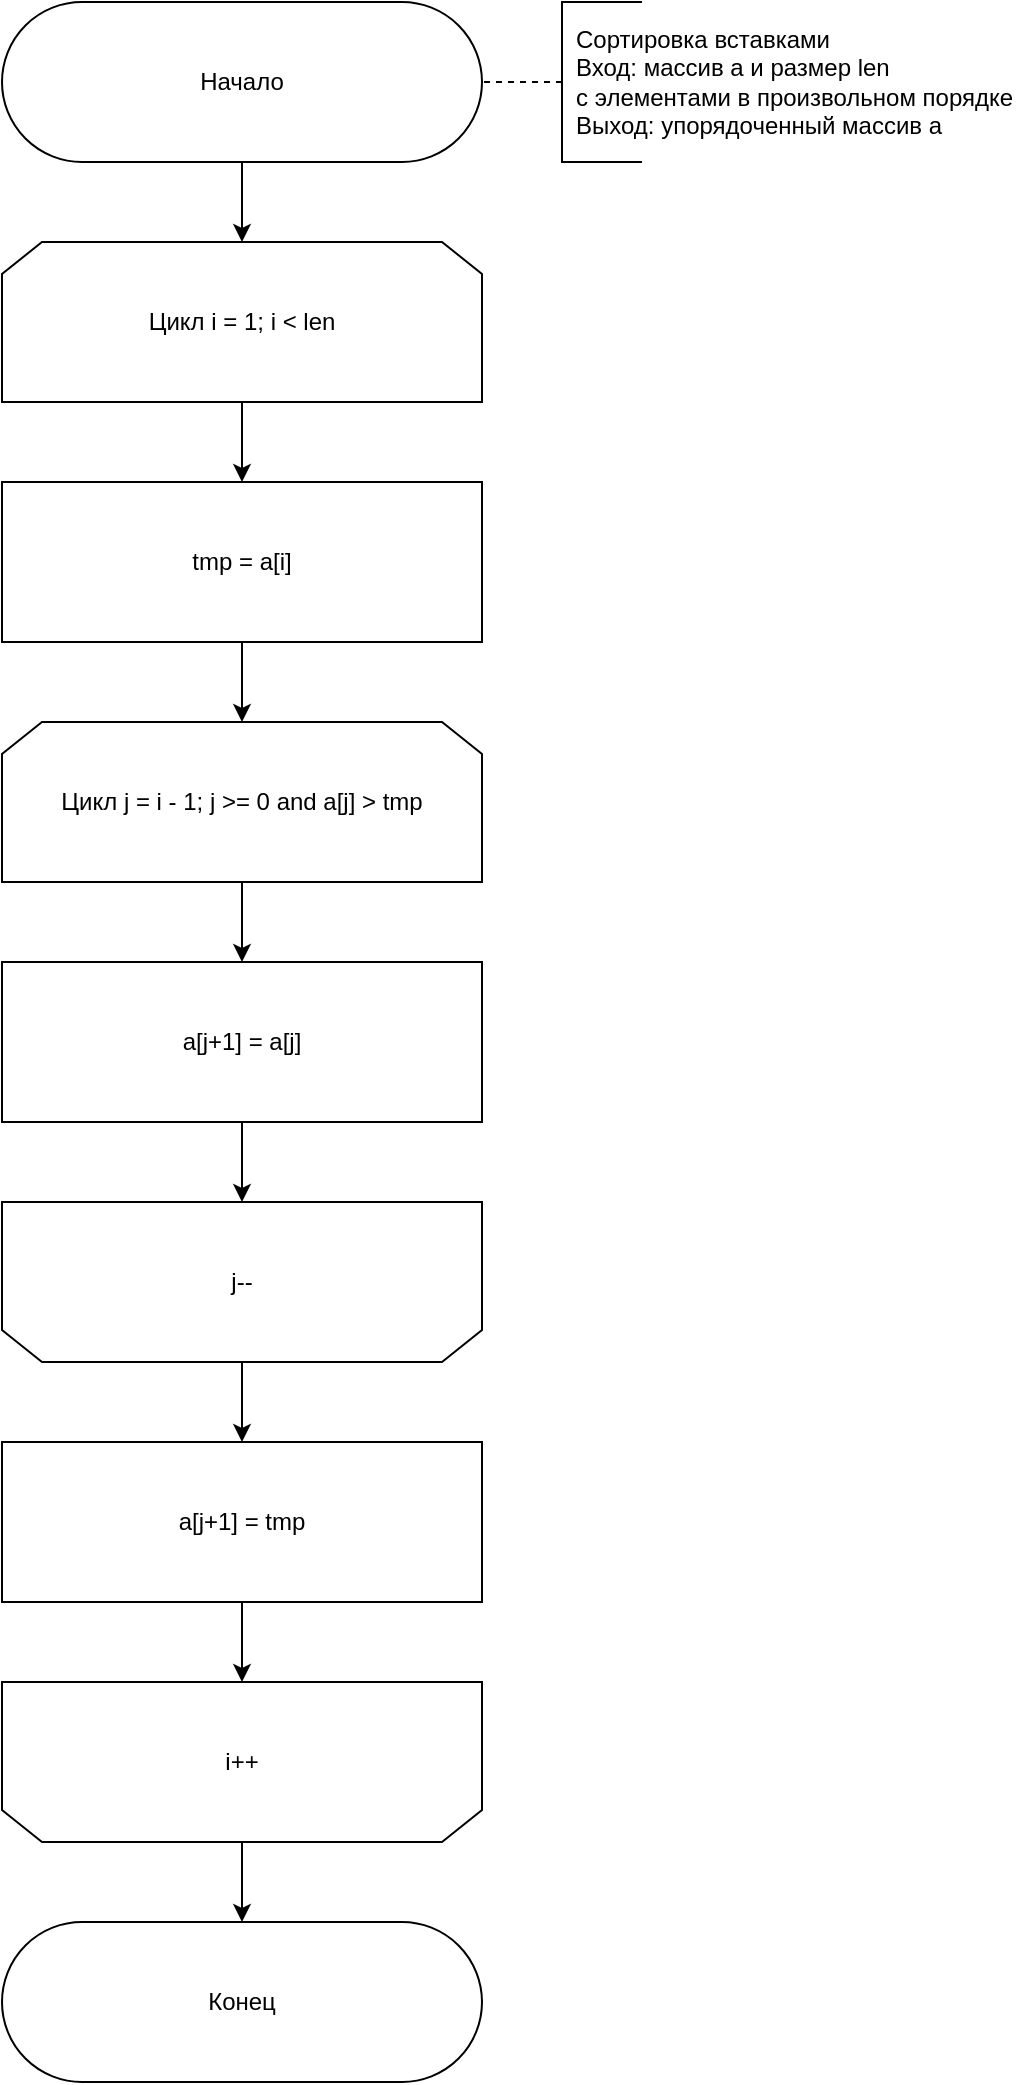 <mxfile version="20.4.0"><diagram id="B0pIDfBBD8ubij0d-hfm" name="Страница 1"><mxGraphModel dx="2511" dy="1431" grid="1" gridSize="10" guides="1" tooltips="1" connect="1" arrows="1" fold="1" page="1" pageScale="1" pageWidth="827" pageHeight="1169" math="0" shadow="0"><root><mxCell id="0"/><mxCell id="1" parent="0"/><mxCell id="uMxq-mfwL2Jxajh8GeN0-24" style="edgeStyle=orthogonalEdgeStyle;rounded=0;orthogonalLoop=1;jettySize=auto;html=1;entryX=0.5;entryY=0;entryDx=0;entryDy=0;" edge="1" parent="1" source="uMxq-mfwL2Jxajh8GeN0-2" target="uMxq-mfwL2Jxajh8GeN0-7"><mxGeometry relative="1" as="geometry"/></mxCell><mxCell id="uMxq-mfwL2Jxajh8GeN0-2" value="Начало" style="rounded=1;whiteSpace=wrap;html=1;shadow=0;arcSize=50;" vertex="1" parent="1"><mxGeometry x="120" y="40" width="240" height="80" as="geometry"/></mxCell><mxCell id="uMxq-mfwL2Jxajh8GeN0-25" style="edgeStyle=orthogonalEdgeStyle;rounded=0;orthogonalLoop=1;jettySize=auto;html=1;entryX=0.5;entryY=0;entryDx=0;entryDy=0;" edge="1" parent="1" source="uMxq-mfwL2Jxajh8GeN0-7" target="uMxq-mfwL2Jxajh8GeN0-16"><mxGeometry relative="1" as="geometry"/></mxCell><mxCell id="uMxq-mfwL2Jxajh8GeN0-7" value="Цикл i = 1; i &amp;lt; len" style="shape=loopLimit;whiteSpace=wrap;html=1;rounded=0;shadow=0;rotation=0;" vertex="1" parent="1"><mxGeometry x="120" y="160" width="240" height="80" as="geometry"/></mxCell><mxCell id="uMxq-mfwL2Jxajh8GeN0-32" style="orthogonalLoop=1;jettySize=auto;html=1;exitX=0;exitY=0.5;exitDx=0;exitDy=0;exitPerimeter=0;entryX=1;entryY=0.5;entryDx=0;entryDy=0;strokeColor=default;rounded=0;dashed=1;endArrow=none;endFill=0;" edge="1" parent="1" source="uMxq-mfwL2Jxajh8GeN0-15" target="uMxq-mfwL2Jxajh8GeN0-2"><mxGeometry relative="1" as="geometry"/></mxCell><mxCell id="uMxq-mfwL2Jxajh8GeN0-15" value="Сортировка вставками&lt;br&gt;Вход: массив a и размер len&amp;nbsp;&lt;br&gt;с элементами в произвольном порядке&lt;br&gt;Выход: упорядоченный массив a" style="strokeWidth=1;html=1;shape=mxgraph.flowchart.annotation_1;align=left;pointerEvents=1;rounded=0;shadow=0;spacingLeft=5;" vertex="1" parent="1"><mxGeometry x="400" y="40" width="40" height="80" as="geometry"/></mxCell><mxCell id="uMxq-mfwL2Jxajh8GeN0-26" style="edgeStyle=orthogonalEdgeStyle;rounded=0;orthogonalLoop=1;jettySize=auto;html=1;" edge="1" parent="1" source="uMxq-mfwL2Jxajh8GeN0-16" target="uMxq-mfwL2Jxajh8GeN0-17"><mxGeometry relative="1" as="geometry"/></mxCell><mxCell id="uMxq-mfwL2Jxajh8GeN0-16" value="tmp = a[i]" style="rounded=0;whiteSpace=wrap;html=1;shadow=0;" vertex="1" parent="1"><mxGeometry x="120" y="280" width="240" height="80" as="geometry"/></mxCell><mxCell id="uMxq-mfwL2Jxajh8GeN0-27" style="edgeStyle=orthogonalEdgeStyle;rounded=0;orthogonalLoop=1;jettySize=auto;html=1;entryX=0.5;entryY=0;entryDx=0;entryDy=0;" edge="1" parent="1" source="uMxq-mfwL2Jxajh8GeN0-17" target="uMxq-mfwL2Jxajh8GeN0-20"><mxGeometry relative="1" as="geometry"/></mxCell><mxCell id="uMxq-mfwL2Jxajh8GeN0-17" value="Цикл j = i - 1; j &amp;gt;= 0 and a[j] &amp;gt; tmp" style="shape=loopLimit;whiteSpace=wrap;html=1;rounded=0;shadow=0;rotation=0;" vertex="1" parent="1"><mxGeometry x="120" y="400" width="240" height="80" as="geometry"/></mxCell><mxCell id="uMxq-mfwL2Jxajh8GeN0-29" style="edgeStyle=orthogonalEdgeStyle;rounded=0;orthogonalLoop=1;jettySize=auto;html=1;entryX=0.5;entryY=0;entryDx=0;entryDy=0;" edge="1" parent="1" source="uMxq-mfwL2Jxajh8GeN0-18" target="uMxq-mfwL2Jxajh8GeN0-21"><mxGeometry relative="1" as="geometry"/></mxCell><mxCell id="uMxq-mfwL2Jxajh8GeN0-18" value="j--" style="shape=loopLimit;whiteSpace=wrap;rounded=0;shadow=0;rotation=0;perimeter=rectanglePerimeter;html=1;horizontal=1;verticalAlign=middle;direction=west;" vertex="1" parent="1"><mxGeometry x="120" y="640" width="240" height="80" as="geometry"/></mxCell><mxCell id="uMxq-mfwL2Jxajh8GeN0-31" style="edgeStyle=orthogonalEdgeStyle;rounded=0;orthogonalLoop=1;jettySize=auto;html=1;entryX=0.5;entryY=0;entryDx=0;entryDy=0;" edge="1" parent="1" source="uMxq-mfwL2Jxajh8GeN0-19" target="uMxq-mfwL2Jxajh8GeN0-23"><mxGeometry relative="1" as="geometry"/></mxCell><mxCell id="uMxq-mfwL2Jxajh8GeN0-19" value="i++" style="shape=loopLimit;whiteSpace=wrap;rounded=0;shadow=0;rotation=0;perimeter=rectanglePerimeter;html=1;horizontal=1;verticalAlign=middle;direction=west;" vertex="1" parent="1"><mxGeometry x="120" y="880" width="240" height="80" as="geometry"/></mxCell><mxCell id="uMxq-mfwL2Jxajh8GeN0-28" style="edgeStyle=orthogonalEdgeStyle;rounded=0;orthogonalLoop=1;jettySize=auto;html=1;" edge="1" parent="1" source="uMxq-mfwL2Jxajh8GeN0-20" target="uMxq-mfwL2Jxajh8GeN0-18"><mxGeometry relative="1" as="geometry"/></mxCell><mxCell id="uMxq-mfwL2Jxajh8GeN0-20" value="a[j+1] = a[j]" style="rounded=0;whiteSpace=wrap;html=1;shadow=0;strokeWidth=1;" vertex="1" parent="1"><mxGeometry x="120" y="520" width="240" height="80" as="geometry"/></mxCell><mxCell id="uMxq-mfwL2Jxajh8GeN0-30" style="edgeStyle=orthogonalEdgeStyle;rounded=0;orthogonalLoop=1;jettySize=auto;html=1;entryX=0.5;entryY=1;entryDx=0;entryDy=0;" edge="1" parent="1" source="uMxq-mfwL2Jxajh8GeN0-21" target="uMxq-mfwL2Jxajh8GeN0-19"><mxGeometry relative="1" as="geometry"/></mxCell><mxCell id="uMxq-mfwL2Jxajh8GeN0-21" value="a[j+1] = tmp" style="rounded=0;whiteSpace=wrap;html=1;shadow=0;strokeWidth=1;" vertex="1" parent="1"><mxGeometry x="120" y="760" width="240" height="80" as="geometry"/></mxCell><mxCell id="uMxq-mfwL2Jxajh8GeN0-23" value="Конец" style="rounded=1;whiteSpace=wrap;html=1;shadow=0;arcSize=50;" vertex="1" parent="1"><mxGeometry x="120" y="1000" width="240" height="80" as="geometry"/></mxCell></root></mxGraphModel></diagram></mxfile>